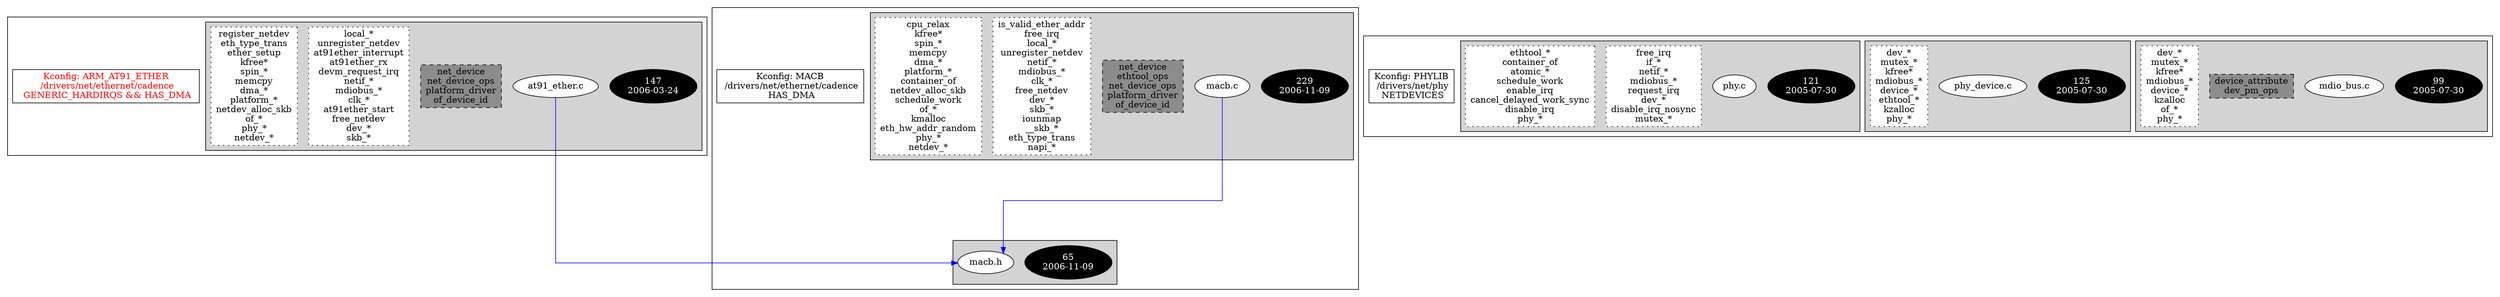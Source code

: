 digraph Driver {
	ranksep=2;
	splines=ortho;
	//Symbol: ARM_AT91_ETHER
	subgraph "cluster_ARM_AT91_ETHER"{
		subgraph "cluster_at91_ether.c" {
			style=filled
			"commit_at91_ether.c" [style=filled, fillcolor=black, fontcolor=white, label="147\n2006-03-24"];
			"at91_ether.c" [style=filled, fillcolor=white, fontcolor=black, label="at91_ether.c\n"];
			"structs-at91_ether.c" [style="filled,dashed" shape=box, fillcolor=grey55, fontcolor=black, label="net_device\nnet_device_ops\nplatform_driver\nof_device_id\n"];
			"funccall2-at91_ether.c" [style="filled,dotted" shape=box, fillcolor=white, fontcolor=black, label="local_*\nunregister_netdev\nat91ether_interrupt\nat91ether_rx\ndevm_request_irq\nnetif_*\nmdiobus_*\nclk_*\nat91ether_start\nfree_netdev\ndev_*\nskb_*\n"];
			"funccall1-at91_ether.c" [style="filled,dotted" shape=box, fillcolor=white, fontcolor=black, label="register_netdev\neth_type_trans\nether_setup\nkfree*\nspin_*\nmemcpy\ndma_*\nplatform_*\nnetdev_alloc_skb\nof_*\nphy_*\nnetdev_*\n"];
		}
		"K:ARM_AT91_ETHER" [label="Kconfig: ARM_AT91_ETHER\n /drivers/net/ethernet/cadence\n  GENERIC_HARDIRQS && HAS_DMA ", shape=box, fontcolor=red];
	}
	//Symbol: MACB
	subgraph "cluster_MACB"{
		subgraph "cluster_macb.h" {
			style=filled
			"commit_macb.h" [style=filled, fillcolor=black, fontcolor=white, label="65\n2006-11-09"];
			"macb.h" [style=filled, fillcolor=white, fontcolor=black, label="macb.h\n"];
		}
		subgraph "cluster_macb.c" {
			style=filled
			"commit_macb.c" [style=filled, fillcolor=black, fontcolor=white, label="229\n2006-11-09"];
			"macb.c" [style=filled, fillcolor=white, fontcolor=black, label="macb.c\n"];
			"structs-macb.c" [style="filled,dashed" shape=box, fillcolor=grey55, fontcolor=black, label="net_device\nethtool_ops\nnet_device_ops\nplatform_driver\nof_device_id\n"];
			"funccall2-macb.c" [style="filled,dotted" shape=box, fillcolor=white, fontcolor=black, label="is_valid_ether_addr\nfree_irq\nlocal_*\nunregister_netdev\nnetif_*\nmdiobus_*\nclk_*\nfree_netdev\ndev_*\nskb_*\niounmap\n__skb_*\neth_type_trans\nnapi_*\n"];
			"funccall1-macb.c" [style="filled,dotted" shape=box, fillcolor=white, fontcolor=black, label="cpu_relax\nkfree*\nspin_*\nmemcpy\ndma_*\nplatform_*\ncontainer_of\nnetdev_alloc_skb\nschedule_work\nof_*\nkmalloc\neth_hw_addr_random\nphy_*\nnetdev_*\n"];
		}
		"K:MACB" [label="Kconfig: MACB\n /drivers/net/ethernet/cadence\n  HAS_DMA ", shape=box];
	}
	//Symbol: PHYLIB
	subgraph "cluster_PHYLIB"{
		subgraph "cluster_mdio_bus.c" {
			style=filled
			"commit_mdio_bus.c" [style=filled, fillcolor=black, fontcolor=white, label="99\n2005-07-30"];
			"mdio_bus.c" [style=filled, fillcolor=white, fontcolor=black, label="mdio_bus.c\n"];
			"structs-mdio_bus.c" [style="filled,dashed" shape=box, fillcolor=grey55, fontcolor=black, label="device_attribute\ndev_pm_ops\n"];
			"funccall0-mdio_bus.c" [style="filled,dotted" shape=box, fillcolor=white, fontcolor=black, label="dev_*\nmutex_*\nkfree*\nmdiobus_*\ndevice_*\nkzalloc\nof_*\nphy_*\n"];
		}
		subgraph "cluster_phy_device.c" {
			style=filled
			"commit_phy_device.c" [style=filled, fillcolor=black, fontcolor=white, label="125\n2005-07-30"];
			"phy_device.c" [style=filled, fillcolor=white, fontcolor=black, label="phy_device.c\n"];
			"funccall0-phy_device.c" [style="filled,dotted" shape=box, fillcolor=white, fontcolor=black, label="dev_*\nmutex_*\nkfree*\nmdiobus_*\ndevice_*\nethtool_*\nkzalloc\nphy_*\n"];
		}
		subgraph "cluster_phy.c" {
			style=filled
			"commit_phy.c" [style=filled, fillcolor=black, fontcolor=white, label="121\n2005-07-30"];
			"phy.c" [style=filled, fillcolor=white, fontcolor=black, label="phy.c\n"];
			"funccall2-phy.c" [style="filled,dotted" shape=box, fillcolor=white, fontcolor=black, label="free_irq\nif_*\nnetif_*\nmdiobus_*\nrequest_irq\ndev_*\ndisable_irq_nosync\nmutex_*\n"];
			"funccall1-phy.c" [style="filled,dotted" shape=box, fillcolor=white, fontcolor=black, label="ethtool_*\ncontainer_of\natomic_*\nschedule_work\nenable_irq\ncancel_delayed_work_sync\ndisable_irq\nphy_*\n"];
		}
		"K:PHYLIB" [label="Kconfig: PHYLIB\n /drivers/net/phy\n  NETDEVICES ", shape=box];
	}
"at91_ether.c" -> "macb.h"[color=blue];
"macb.c" -> "macb.h"[color=blue];
}
